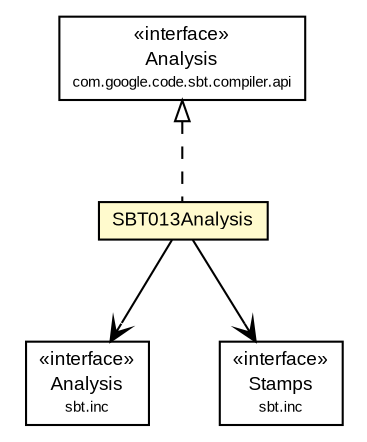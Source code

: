#!/usr/local/bin/dot
#
# Class diagram 
# Generated by UMLGraph version R5_6-24-gf6e263 (http://www.umlgraph.org/)
#

digraph G {
	edge [fontname="arial",fontsize=10,labelfontname="arial",labelfontsize=10];
	node [fontname="arial",fontsize=10,shape=plaintext];
	nodesep=0.25;
	ranksep=0.5;
	// com.google.code.sbt.compiler.sbt013.SBT013Analysis
	c25 [label=<<table title="com.google.code.sbt.compiler.sbt013.SBT013Analysis" border="0" cellborder="1" cellspacing="0" cellpadding="2" port="p" bgcolor="lemonChiffon" href="./SBT013Analysis.html">
		<tr><td><table border="0" cellspacing="0" cellpadding="1">
<tr><td align="center" balign="center"> SBT013Analysis </td></tr>
		</table></td></tr>
		</table>>, URL="./SBT013Analysis.html", fontname="arial", fontcolor="black", fontsize=9.0];
	//com.google.code.sbt.compiler.sbt013.SBT013Analysis implements com.google.code.sbt.compiler.api.Analysis
	c26:p -> c25:p [dir=back,arrowtail=empty,style=dashed];
	// com.google.code.sbt.compiler.sbt013.SBT013Analysis NAVASSOC sbt.inc.Analysis
	c25:p -> c31:p [taillabel="", label="", headlabel="", fontname="arial", fontcolor="black", fontsize=10.0, color="black", arrowhead=open];
	// com.google.code.sbt.compiler.sbt013.SBT013Analysis NAVASSOC sbt.inc.Stamps
	c25:p -> c35:p [taillabel="", label="", headlabel="", fontname="arial", fontcolor="black", fontsize=10.0, color="black", arrowhead=open];
	// sbt.inc.Stamps
	c35 [label=<<table title="sbt.inc.Stamps" border="0" cellborder="1" cellspacing="0" cellpadding="2" port="p">
		<tr><td><table border="0" cellspacing="0" cellpadding="1">
<tr><td align="center" balign="center"> &#171;interface&#187; </td></tr>
<tr><td align="center" balign="center"> Stamps </td></tr>
<tr><td align="center" balign="center"><font point-size="7.0"> sbt.inc </font></td></tr>
		</table></td></tr>
		</table>>, URL="null", fontname="arial", fontcolor="black", fontsize=9.0];
	// sbt.inc.Analysis
	c31 [label=<<table title="sbt.inc.Analysis" border="0" cellborder="1" cellspacing="0" cellpadding="2" port="p">
		<tr><td><table border="0" cellspacing="0" cellpadding="1">
<tr><td align="center" balign="center"> &#171;interface&#187; </td></tr>
<tr><td align="center" balign="center"> Analysis </td></tr>
<tr><td align="center" balign="center"><font point-size="7.0"> sbt.inc </font></td></tr>
		</table></td></tr>
		</table>>, URL="null", fontname="arial", fontcolor="black", fontsize=9.0];
	// com.google.code.sbt.compiler.api.Analysis
	c26 [label=<<table title="com.google.code.sbt.compiler.api.Analysis" border="0" cellborder="1" cellspacing="0" cellpadding="2" port="p">
		<tr><td><table border="0" cellspacing="0" cellpadding="1">
<tr><td align="center" balign="center"> &#171;interface&#187; </td></tr>
<tr><td align="center" balign="center"> Analysis </td></tr>
<tr><td align="center" balign="center"><font point-size="7.0"> com.google.code.sbt.compiler.api </font></td></tr>
		</table></td></tr>
		</table>>, URL="null", fontname="arial", fontcolor="black", fontsize=9.0];
}

